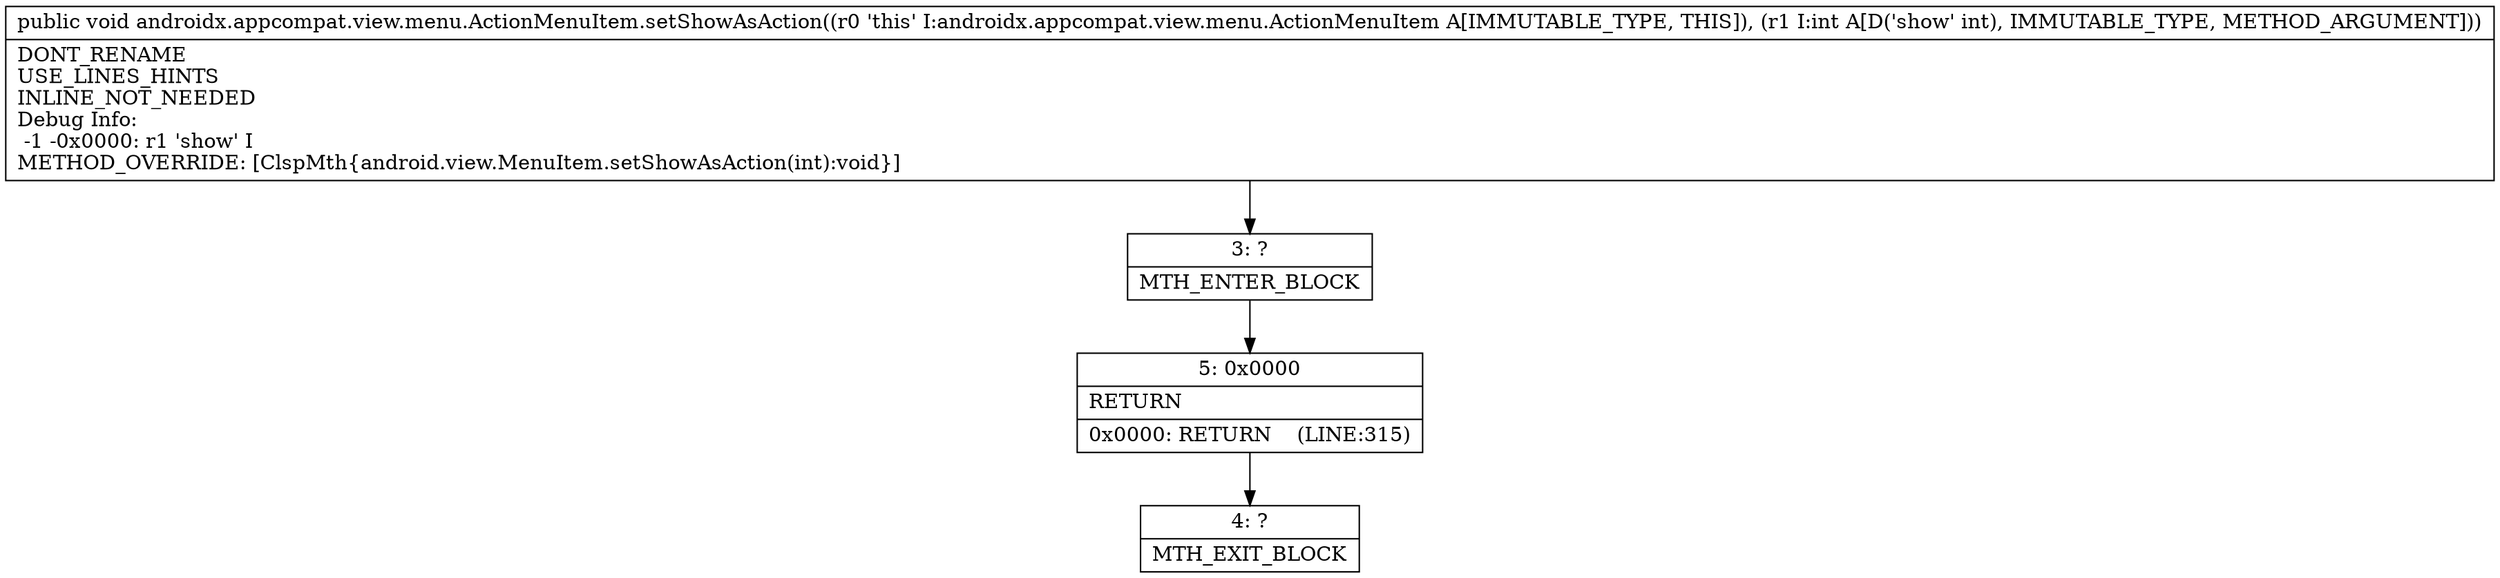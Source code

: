 digraph "CFG forandroidx.appcompat.view.menu.ActionMenuItem.setShowAsAction(I)V" {
Node_3 [shape=record,label="{3\:\ ?|MTH_ENTER_BLOCK\l}"];
Node_5 [shape=record,label="{5\:\ 0x0000|RETURN\l|0x0000: RETURN    (LINE:315)\l}"];
Node_4 [shape=record,label="{4\:\ ?|MTH_EXIT_BLOCK\l}"];
MethodNode[shape=record,label="{public void androidx.appcompat.view.menu.ActionMenuItem.setShowAsAction((r0 'this' I:androidx.appcompat.view.menu.ActionMenuItem A[IMMUTABLE_TYPE, THIS]), (r1 I:int A[D('show' int), IMMUTABLE_TYPE, METHOD_ARGUMENT]))  | DONT_RENAME\lUSE_LINES_HINTS\lINLINE_NOT_NEEDED\lDebug Info:\l  \-1 \-0x0000: r1 'show' I\lMETHOD_OVERRIDE: [ClspMth\{android.view.MenuItem.setShowAsAction(int):void\}]\l}"];
MethodNode -> Node_3;Node_3 -> Node_5;
Node_5 -> Node_4;
}

